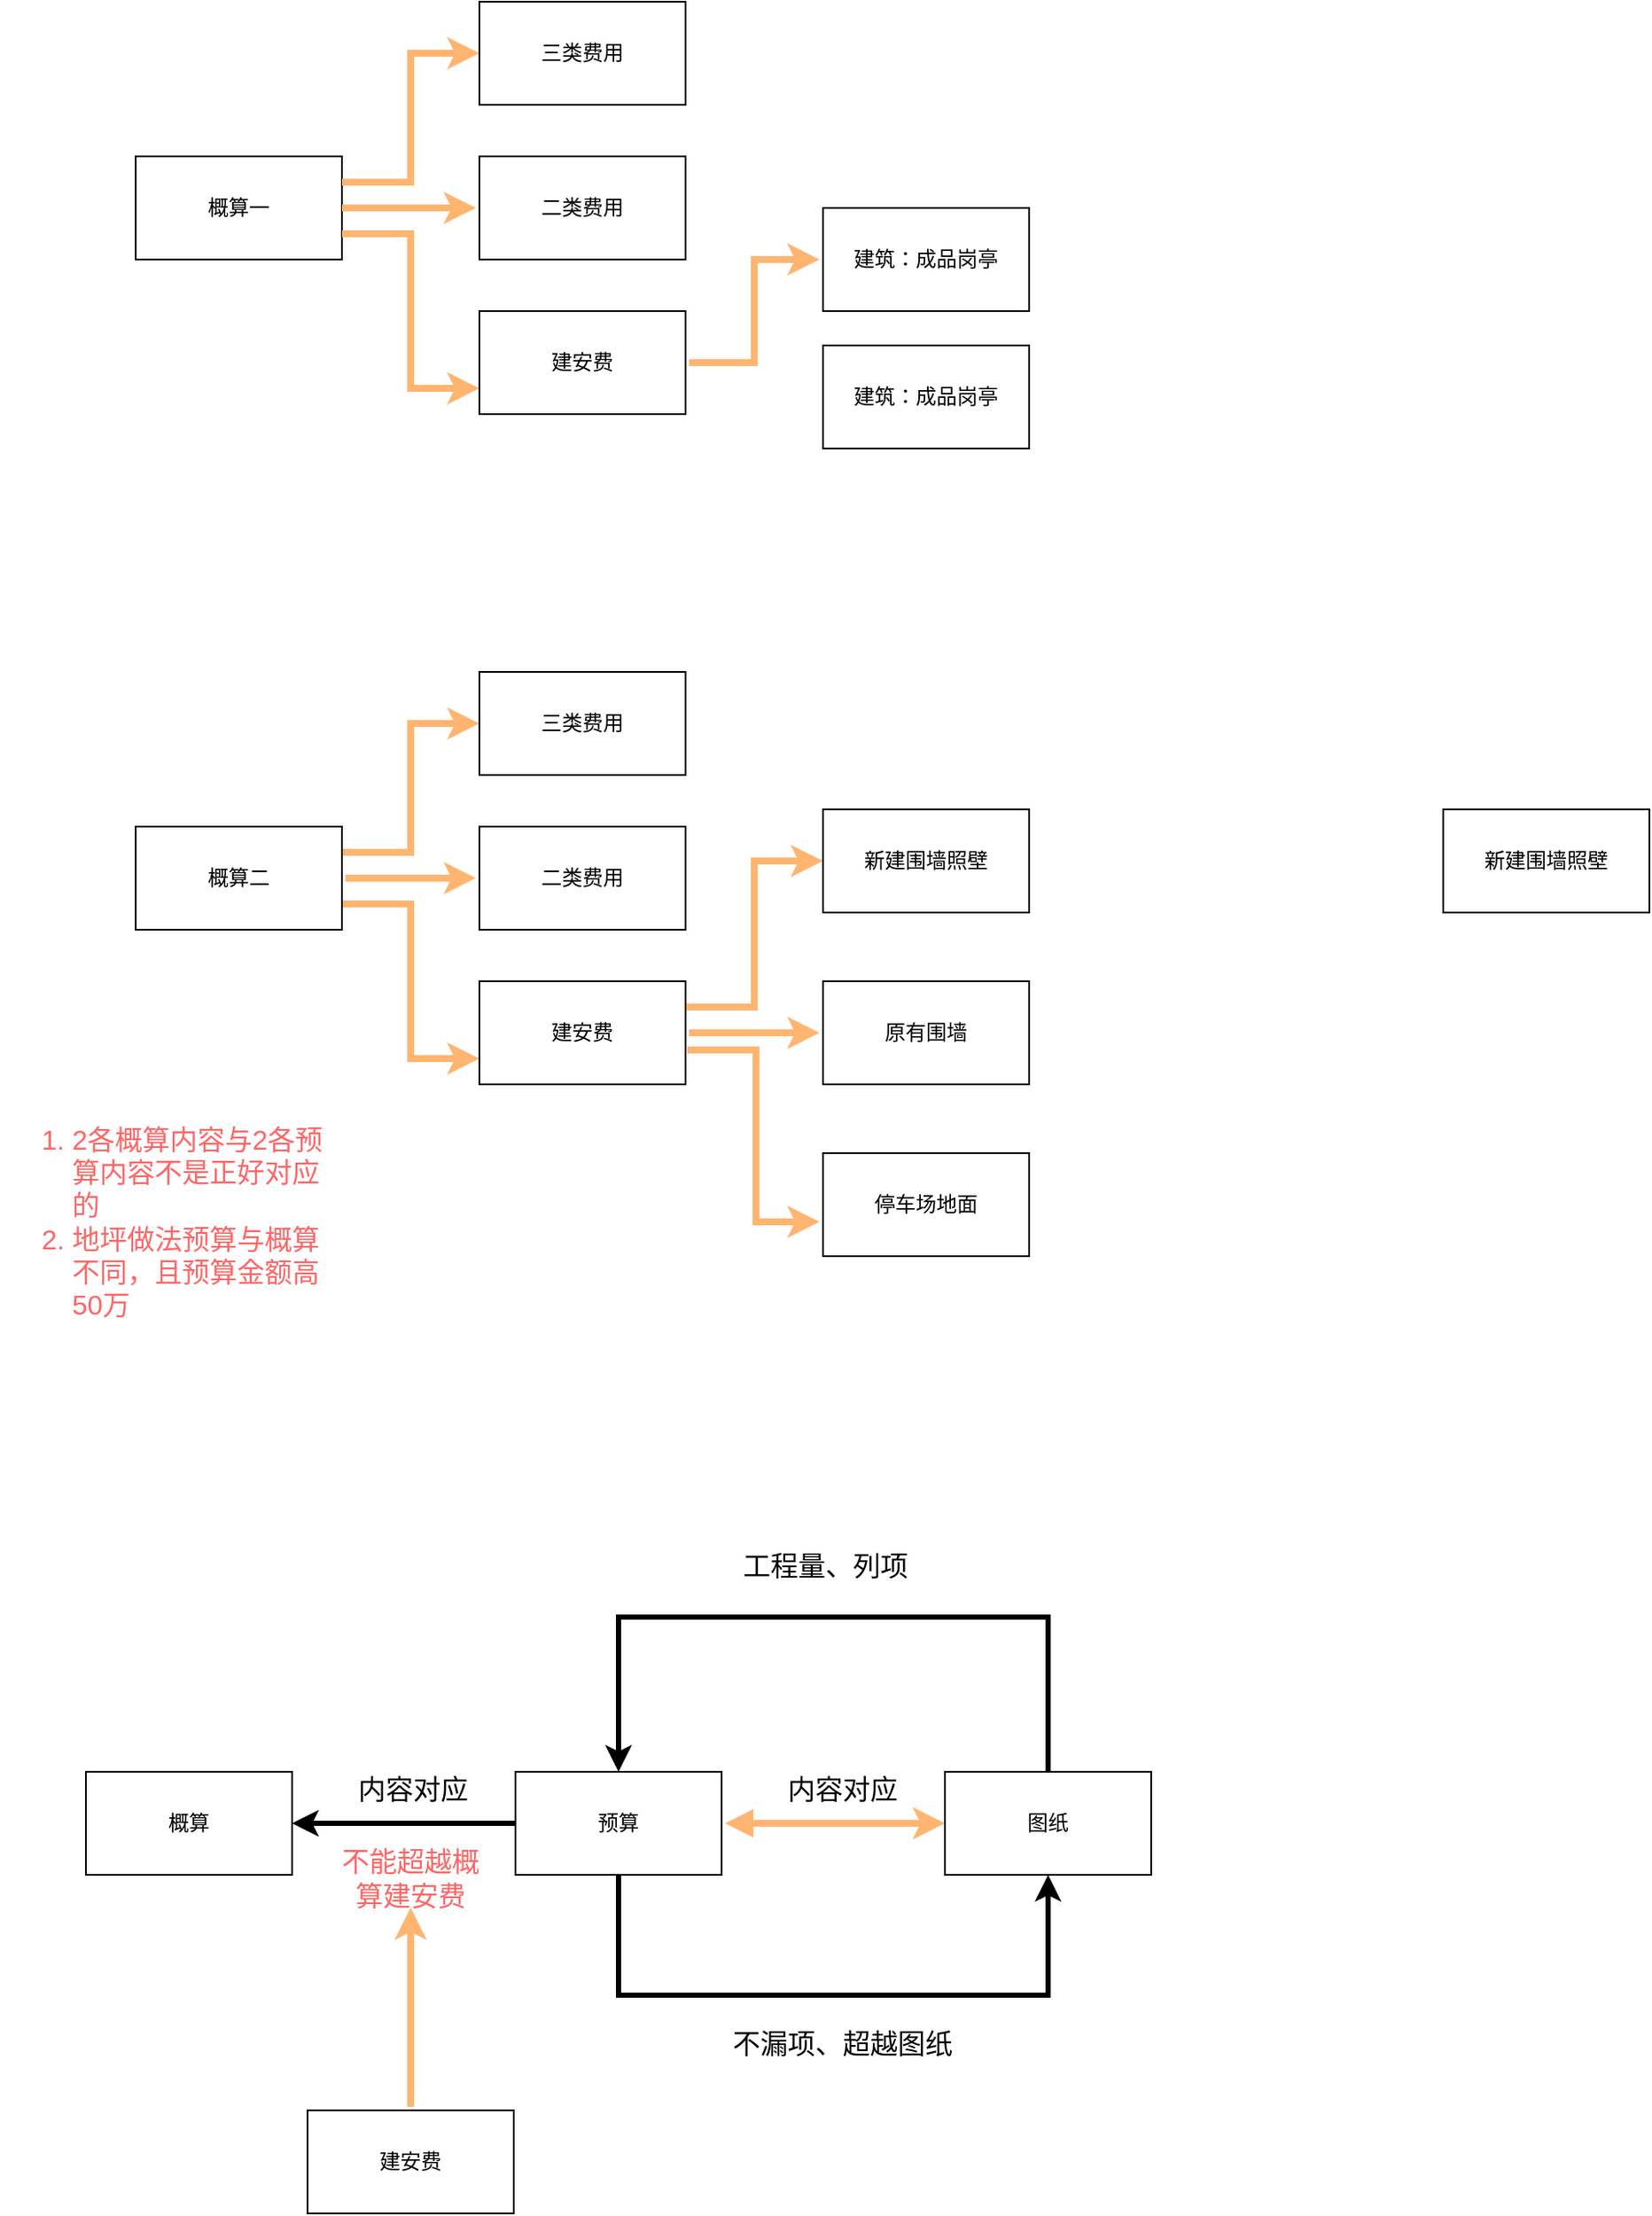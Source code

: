 <mxfile version="18.0.2" type="github">
  <diagram id="gnSNkafbzCCIT5434b_1" name="Page-1">
    <mxGraphModel dx="966" dy="1782" grid="1" gridSize="10" guides="1" tooltips="1" connect="1" arrows="1" fold="1" page="1" pageScale="1" pageWidth="827" pageHeight="1169" background="none" math="0" shadow="0">
      <root>
        <mxCell id="0" />
        <mxCell id="1" parent="0" />
        <mxCell id="iWLTTNfg7kQBC5YvRoqK-1" value="概算" style="rounded=0;whiteSpace=wrap;html=1;" parent="1" vertex="1">
          <mxGeometry x="50" y="120" width="120" height="60" as="geometry" />
        </mxCell>
        <mxCell id="iWLTTNfg7kQBC5YvRoqK-4" value="" style="edgeStyle=orthogonalEdgeStyle;orthogonalLoop=1;jettySize=auto;html=1;rounded=0;strokeWidth=3;" parent="1" source="iWLTTNfg7kQBC5YvRoqK-2" target="iWLTTNfg7kQBC5YvRoqK-1" edge="1">
          <mxGeometry relative="1" as="geometry" />
        </mxCell>
        <mxCell id="iWLTTNfg7kQBC5YvRoqK-5" value="内容对应" style="edgeLabel;html=1;align=center;verticalAlign=middle;resizable=0;points=[];fontSize=16;" parent="iWLTTNfg7kQBC5YvRoqK-4" vertex="1" connectable="0">
          <mxGeometry x="-0.322" y="-2" relative="1" as="geometry">
            <mxPoint x="-16" y="-18" as="offset" />
          </mxGeometry>
        </mxCell>
        <mxCell id="iWLTTNfg7kQBC5YvRoqK-11" style="edgeStyle=orthogonalEdgeStyle;rounded=0;orthogonalLoop=1;jettySize=auto;html=1;exitX=0.5;exitY=1;exitDx=0;exitDy=0;entryX=0.5;entryY=1;entryDx=0;entryDy=0;fontSize=16;strokeColor=default;strokeWidth=3;" parent="1" edge="1" target="iWLTTNfg7kQBC5YvRoqK-3" source="iWLTTNfg7kQBC5YvRoqK-2">
          <mxGeometry relative="1" as="geometry">
            <mxPoint x="420" y="161" as="sourcePoint" />
            <mxPoint x="550" y="161" as="targetPoint" />
            <Array as="points">
              <mxPoint x="360" y="250" />
              <mxPoint x="610" y="250" />
            </Array>
          </mxGeometry>
        </mxCell>
        <mxCell id="iWLTTNfg7kQBC5YvRoqK-12" value="不漏项、超越图纸" style="edgeLabel;html=1;align=center;verticalAlign=bottom;resizable=0;points=[];fontSize=16;" parent="iWLTTNfg7kQBC5YvRoqK-11" vertex="1" connectable="0">
          <mxGeometry x="0.26" y="2" relative="1" as="geometry">
            <mxPoint x="-46" y="41" as="offset" />
          </mxGeometry>
        </mxCell>
        <mxCell id="PJJ-QlD6DoD8dWd1bA27-1" style="orthogonalLoop=1;jettySize=auto;html=1;entryX=0;entryY=0.5;entryDx=0;entryDy=0;fontSize=16;strokeColor=#FFB570;strokeWidth=4;edgeStyle=orthogonalEdgeStyle;startArrow=block;targetPerimeterSpacing=2;sourcePerimeterSpacing=2;rounded=0;" edge="1" parent="1" source="iWLTTNfg7kQBC5YvRoqK-2" target="iWLTTNfg7kQBC5YvRoqK-3">
          <mxGeometry relative="1" as="geometry" />
        </mxCell>
        <mxCell id="PJJ-QlD6DoD8dWd1bA27-2" value="内容对应" style="edgeLabel;html=1;align=center;verticalAlign=middle;resizable=0;points=[];fontSize=16;" vertex="1" connectable="0" parent="PJJ-QlD6DoD8dWd1bA27-1">
          <mxGeometry x="0.16" y="-1" relative="1" as="geometry">
            <mxPoint x="-6" y="-21" as="offset" />
          </mxGeometry>
        </mxCell>
        <mxCell id="iWLTTNfg7kQBC5YvRoqK-2" value="预算" style="rounded=0;whiteSpace=wrap;html=1;" parent="1" vertex="1">
          <mxGeometry x="300" y="120" width="120" height="60" as="geometry" />
        </mxCell>
        <mxCell id="iWLTTNfg7kQBC5YvRoqK-9" style="edgeStyle=orthogonalEdgeStyle;rounded=0;orthogonalLoop=1;jettySize=auto;html=1;fontSize=16;strokeColor=default;strokeWidth=3;entryX=0.5;entryY=0;entryDx=0;entryDy=0;exitX=0.5;exitY=0;exitDx=0;exitDy=0;" parent="1" edge="1" target="iWLTTNfg7kQBC5YvRoqK-2" source="iWLTTNfg7kQBC5YvRoqK-3">
          <mxGeometry relative="1" as="geometry">
            <mxPoint x="550" y="137" as="sourcePoint" />
            <mxPoint x="340" y="80" as="targetPoint" />
            <Array as="points">
              <mxPoint x="610" y="30" />
              <mxPoint x="360" y="30" />
            </Array>
          </mxGeometry>
        </mxCell>
        <mxCell id="iWLTTNfg7kQBC5YvRoqK-10" value="工程量、列项" style="edgeLabel;html=1;align=center;verticalAlign=middle;resizable=0;points=[];fontSize=16;" parent="iWLTTNfg7kQBC5YvRoqK-9" vertex="1" connectable="0">
          <mxGeometry x="0.293" y="1" relative="1" as="geometry">
            <mxPoint x="58" y="-31" as="offset" />
          </mxGeometry>
        </mxCell>
        <mxCell id="iWLTTNfg7kQBC5YvRoqK-3" value="图纸" style="rounded=0;whiteSpace=wrap;html=1;" parent="1" vertex="1">
          <mxGeometry x="550" y="120" width="120" height="60" as="geometry" />
        </mxCell>
        <mxCell id="PJJ-QlD6DoD8dWd1bA27-3" value="&lt;font color=&quot;#ff6666&quot;&gt;不能超越概算建安费&lt;/font&gt;" style="text;html=1;strokeColor=none;fillColor=none;align=center;verticalAlign=middle;whiteSpace=wrap;rounded=0;fontSize=16;" vertex="1" parent="1">
          <mxGeometry x="194" y="167" width="90" height="30" as="geometry" />
        </mxCell>
        <mxCell id="PJJ-QlD6DoD8dWd1bA27-5" style="edgeStyle=orthogonalEdgeStyle;rounded=0;orthogonalLoop=1;jettySize=auto;html=1;fontSize=16;fontColor=#FF6666;startArrow=none;sourcePerimeterSpacing=2;targetPerimeterSpacing=2;strokeColor=#FFB570;strokeWidth=4;startFill=0;" edge="1" parent="1" source="PJJ-QlD6DoD8dWd1bA27-4" target="PJJ-QlD6DoD8dWd1bA27-3">
          <mxGeometry relative="1" as="geometry" />
        </mxCell>
        <mxCell id="PJJ-QlD6DoD8dWd1bA27-4" value="建安费" style="rounded=0;whiteSpace=wrap;html=1;" vertex="1" parent="1">
          <mxGeometry x="179" y="317" width="120" height="60" as="geometry" />
        </mxCell>
        <mxCell id="PJJ-QlD6DoD8dWd1bA27-6" value="概算一" style="rounded=0;whiteSpace=wrap;html=1;" vertex="1" parent="1">
          <mxGeometry x="79" y="-820" width="120" height="60" as="geometry" />
        </mxCell>
        <mxCell id="PJJ-QlD6DoD8dWd1bA27-9" value="" style="edgeStyle=orthogonalEdgeStyle;rounded=0;orthogonalLoop=1;jettySize=auto;html=1;fontSize=16;fontColor=#FF6666;startArrow=none;startFill=0;sourcePerimeterSpacing=2;targetPerimeterSpacing=2;strokeColor=#FFB570;strokeWidth=4;" edge="1" parent="1" source="PJJ-QlD6DoD8dWd1bA27-7" target="PJJ-QlD6DoD8dWd1bA27-8">
          <mxGeometry relative="1" as="geometry" />
        </mxCell>
        <mxCell id="PJJ-QlD6DoD8dWd1bA27-14" style="edgeStyle=orthogonalEdgeStyle;rounded=0;orthogonalLoop=1;jettySize=auto;html=1;exitX=1;exitY=0.25;exitDx=0;exitDy=0;fontSize=16;fontColor=#FF6666;startArrow=none;startFill=0;sourcePerimeterSpacing=2;targetPerimeterSpacing=2;strokeColor=#FFB570;strokeWidth=4;entryX=0;entryY=0.5;entryDx=0;entryDy=0;" edge="1" parent="1" source="PJJ-QlD6DoD8dWd1bA27-7" target="PJJ-QlD6DoD8dWd1bA27-15">
          <mxGeometry relative="1" as="geometry">
            <mxPoint x="239" y="-480" as="targetPoint" />
          </mxGeometry>
        </mxCell>
        <mxCell id="PJJ-QlD6DoD8dWd1bA27-17" style="edgeStyle=orthogonalEdgeStyle;rounded=0;orthogonalLoop=1;jettySize=auto;html=1;exitX=1;exitY=0.75;exitDx=0;exitDy=0;entryX=0;entryY=0.75;entryDx=0;entryDy=0;fontSize=16;fontColor=#FF6666;startArrow=none;startFill=0;sourcePerimeterSpacing=2;targetPerimeterSpacing=2;strokeColor=#FFB570;strokeWidth=4;" edge="1" parent="1" source="PJJ-QlD6DoD8dWd1bA27-7" target="PJJ-QlD6DoD8dWd1bA27-16">
          <mxGeometry relative="1" as="geometry" />
        </mxCell>
        <mxCell id="PJJ-QlD6DoD8dWd1bA27-7" value="概算二" style="rounded=0;whiteSpace=wrap;html=1;" vertex="1" parent="1">
          <mxGeometry x="79" y="-430" width="120" height="60" as="geometry" />
        </mxCell>
        <mxCell id="PJJ-QlD6DoD8dWd1bA27-8" value="二类费用" style="rounded=0;whiteSpace=wrap;html=1;" vertex="1" parent="1">
          <mxGeometry x="279" y="-430" width="120" height="60" as="geometry" />
        </mxCell>
        <mxCell id="PJJ-QlD6DoD8dWd1bA27-15" value="三类费用" style="rounded=0;whiteSpace=wrap;html=1;" vertex="1" parent="1">
          <mxGeometry x="279" y="-520" width="120" height="60" as="geometry" />
        </mxCell>
        <mxCell id="PJJ-QlD6DoD8dWd1bA27-29" value="" style="edgeStyle=orthogonalEdgeStyle;rounded=0;orthogonalLoop=1;jettySize=auto;html=1;fontSize=16;fontColor=#FF6666;startArrow=none;startFill=0;sourcePerimeterSpacing=2;targetPerimeterSpacing=2;strokeColor=#FFB570;strokeWidth=4;" edge="1" parent="1" source="PJJ-QlD6DoD8dWd1bA27-16" target="PJJ-QlD6DoD8dWd1bA27-28">
          <mxGeometry relative="1" as="geometry" />
        </mxCell>
        <mxCell id="PJJ-QlD6DoD8dWd1bA27-31" value="" style="edgeStyle=orthogonalEdgeStyle;rounded=0;orthogonalLoop=1;jettySize=auto;html=1;fontSize=16;fontColor=#FF6666;startArrow=none;startFill=0;sourcePerimeterSpacing=2;targetPerimeterSpacing=2;strokeColor=#FFB570;strokeWidth=4;" edge="1" parent="1" target="PJJ-QlD6DoD8dWd1bA27-30">
          <mxGeometry relative="1" as="geometry">
            <mxPoint x="400" y="-300" as="sourcePoint" />
            <Array as="points">
              <mxPoint x="440" y="-300" />
              <mxPoint x="440" y="-200" />
            </Array>
          </mxGeometry>
        </mxCell>
        <mxCell id="PJJ-QlD6DoD8dWd1bA27-32" style="edgeStyle=orthogonalEdgeStyle;rounded=0;orthogonalLoop=1;jettySize=auto;html=1;exitX=1;exitY=0.25;exitDx=0;exitDy=0;fontSize=16;fontColor=#FF6666;startArrow=none;startFill=0;sourcePerimeterSpacing=2;targetPerimeterSpacing=2;strokeColor=#FFB570;strokeWidth=4;entryX=0;entryY=0.5;entryDx=0;entryDy=0;" edge="1" parent="1" source="PJJ-QlD6DoD8dWd1bA27-16" target="PJJ-QlD6DoD8dWd1bA27-33">
          <mxGeometry relative="1" as="geometry">
            <mxPoint x="450" y="-430" as="targetPoint" />
          </mxGeometry>
        </mxCell>
        <mxCell id="PJJ-QlD6DoD8dWd1bA27-16" value="建安费" style="rounded=0;whiteSpace=wrap;html=1;" vertex="1" parent="1">
          <mxGeometry x="279" y="-340" width="120" height="60" as="geometry" />
        </mxCell>
        <mxCell id="PJJ-QlD6DoD8dWd1bA27-27" value="&lt;ol&gt;&lt;li&gt;2各概算内容与2各预算内容不是正好对应的&lt;/li&gt;&lt;li&gt;地坪做法预算与概算不同，且预算金额高50万&lt;/li&gt;&lt;/ol&gt;" style="text;strokeColor=none;fillColor=none;html=1;whiteSpace=wrap;verticalAlign=middle;overflow=hidden;fontSize=16;fontColor=#FF6666;" vertex="1" parent="1">
          <mxGeometry y="-280" width="190" height="160" as="geometry" />
        </mxCell>
        <mxCell id="PJJ-QlD6DoD8dWd1bA27-28" value="原有围墙" style="rounded=0;whiteSpace=wrap;html=1;" vertex="1" parent="1">
          <mxGeometry x="479" y="-340" width="120" height="60" as="geometry" />
        </mxCell>
        <mxCell id="PJJ-QlD6DoD8dWd1bA27-30" value="停车场地面" style="rounded=0;whiteSpace=wrap;html=1;" vertex="1" parent="1">
          <mxGeometry x="479" y="-240" width="120" height="60" as="geometry" />
        </mxCell>
        <mxCell id="PJJ-QlD6DoD8dWd1bA27-33" value="新建围墙照壁" style="rounded=0;whiteSpace=wrap;html=1;" vertex="1" parent="1">
          <mxGeometry x="479" y="-440" width="120" height="60" as="geometry" />
        </mxCell>
        <mxCell id="PJJ-QlD6DoD8dWd1bA27-36" value="新建围墙照壁" style="rounded=0;whiteSpace=wrap;html=1;" vertex="1" parent="1">
          <mxGeometry x="840" y="-440" width="120" height="60" as="geometry" />
        </mxCell>
        <mxCell id="PJJ-QlD6DoD8dWd1bA27-37" value="" style="edgeStyle=orthogonalEdgeStyle;rounded=0;orthogonalLoop=1;jettySize=auto;html=1;fontSize=16;fontColor=#FF6666;startArrow=none;startFill=0;sourcePerimeterSpacing=2;targetPerimeterSpacing=2;strokeColor=#FFB570;strokeWidth=4;exitX=1;exitY=0.5;exitDx=0;exitDy=0;" edge="1" parent="1" target="PJJ-QlD6DoD8dWd1bA27-40" source="PJJ-QlD6DoD8dWd1bA27-6">
          <mxGeometry relative="1" as="geometry">
            <mxPoint x="201" y="-790" as="sourcePoint" />
          </mxGeometry>
        </mxCell>
        <mxCell id="PJJ-QlD6DoD8dWd1bA27-38" style="edgeStyle=orthogonalEdgeStyle;rounded=0;orthogonalLoop=1;jettySize=auto;html=1;fontSize=16;fontColor=#FF6666;startArrow=none;startFill=0;sourcePerimeterSpacing=2;targetPerimeterSpacing=2;strokeColor=#FFB570;strokeWidth=4;entryX=0;entryY=0.5;entryDx=0;entryDy=0;exitX=1;exitY=0.25;exitDx=0;exitDy=0;" edge="1" parent="1" target="PJJ-QlD6DoD8dWd1bA27-41" source="PJJ-QlD6DoD8dWd1bA27-6">
          <mxGeometry relative="1" as="geometry">
            <mxPoint x="239" y="-870" as="targetPoint" />
            <mxPoint x="205" y="-805" as="sourcePoint" />
          </mxGeometry>
        </mxCell>
        <mxCell id="PJJ-QlD6DoD8dWd1bA27-39" style="edgeStyle=orthogonalEdgeStyle;rounded=0;orthogonalLoop=1;jettySize=auto;html=1;entryX=0;entryY=0.75;entryDx=0;entryDy=0;fontSize=16;fontColor=#FF6666;startArrow=none;startFill=0;sourcePerimeterSpacing=2;targetPerimeterSpacing=2;strokeColor=#FFB570;strokeWidth=4;exitX=1;exitY=0.75;exitDx=0;exitDy=0;" edge="1" parent="1" target="PJJ-QlD6DoD8dWd1bA27-42" source="PJJ-QlD6DoD8dWd1bA27-6">
          <mxGeometry relative="1" as="geometry">
            <mxPoint x="199" y="-770" as="sourcePoint" />
          </mxGeometry>
        </mxCell>
        <mxCell id="PJJ-QlD6DoD8dWd1bA27-40" value="二类费用" style="rounded=0;whiteSpace=wrap;html=1;" vertex="1" parent="1">
          <mxGeometry x="279" y="-820" width="120" height="60" as="geometry" />
        </mxCell>
        <mxCell id="PJJ-QlD6DoD8dWd1bA27-41" value="三类费用" style="rounded=0;whiteSpace=wrap;html=1;" vertex="1" parent="1">
          <mxGeometry x="279" y="-910" width="120" height="60" as="geometry" />
        </mxCell>
        <mxCell id="PJJ-QlD6DoD8dWd1bA27-44" value="" style="edgeStyle=orthogonalEdgeStyle;rounded=0;orthogonalLoop=1;jettySize=auto;html=1;fontSize=16;fontColor=#FF6666;startArrow=none;startFill=0;sourcePerimeterSpacing=2;targetPerimeterSpacing=2;strokeColor=#FFB570;strokeWidth=4;" edge="1" parent="1" source="PJJ-QlD6DoD8dWd1bA27-42" target="PJJ-QlD6DoD8dWd1bA27-43">
          <mxGeometry relative="1" as="geometry" />
        </mxCell>
        <mxCell id="PJJ-QlD6DoD8dWd1bA27-42" value="建安费" style="rounded=0;whiteSpace=wrap;html=1;" vertex="1" parent="1">
          <mxGeometry x="279" y="-730" width="120" height="60" as="geometry" />
        </mxCell>
        <mxCell id="PJJ-QlD6DoD8dWd1bA27-43" value="建筑：成品岗亭" style="rounded=0;whiteSpace=wrap;html=1;" vertex="1" parent="1">
          <mxGeometry x="479" y="-790" width="120" height="60" as="geometry" />
        </mxCell>
        <mxCell id="PJJ-QlD6DoD8dWd1bA27-46" value="建筑：成品岗亭" style="rounded=0;whiteSpace=wrap;html=1;" vertex="1" parent="1">
          <mxGeometry x="479" y="-710" width="120" height="60" as="geometry" />
        </mxCell>
      </root>
    </mxGraphModel>
  </diagram>
</mxfile>
